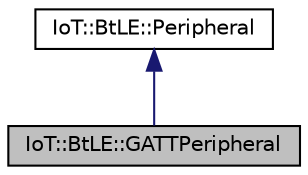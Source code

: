 digraph "IoT::BtLE::GATTPeripheral"
{
 // LATEX_PDF_SIZE
  edge [fontname="Helvetica",fontsize="10",labelfontname="Helvetica",labelfontsize="10"];
  node [fontname="Helvetica",fontsize="10",shape=record];
  Node1 [label="IoT::BtLE::GATTPeripheral",height=0.2,width=0.4,color="black", fillcolor="grey75", style="filled", fontcolor="black",tooltip=" "];
  Node2 -> Node1 [dir="back",color="midnightblue",fontsize="10",style="solid"];
  Node2 [label="IoT::BtLE::Peripheral",height=0.2,width=0.4,color="black", fillcolor="white", style="filled",URL="$classIoT_1_1BtLE_1_1Peripheral.html",tooltip=" "];
}
